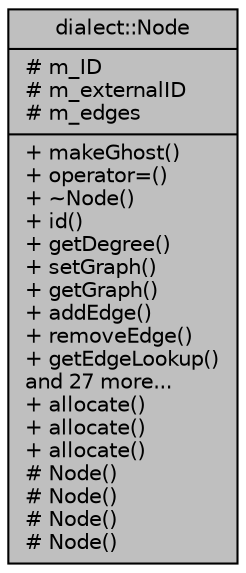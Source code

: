 digraph "dialect::Node"
{
  edge [fontname="Helvetica",fontsize="10",labelfontname="Helvetica",labelfontsize="10"];
  node [fontname="Helvetica",fontsize="10",shape=record];
  Node3 [label="{dialect::Node\n|# m_ID\l# m_externalID\l# m_edges\l|+ makeGhost()\l+ operator=()\l+ ~Node()\l+ id()\l+ getDegree()\l+ setGraph()\l+ getGraph()\l+ addEdge()\l+ removeEdge()\l+ getEdgeLookup()\land 27 more...\l+ allocate()\l+ allocate()\l+ allocate()\l# Node()\l# Node()\l# Node()\l# Node()\l}",height=0.2,width=0.4,color="black", fillcolor="grey75", style="filled", fontcolor="black"];
}
